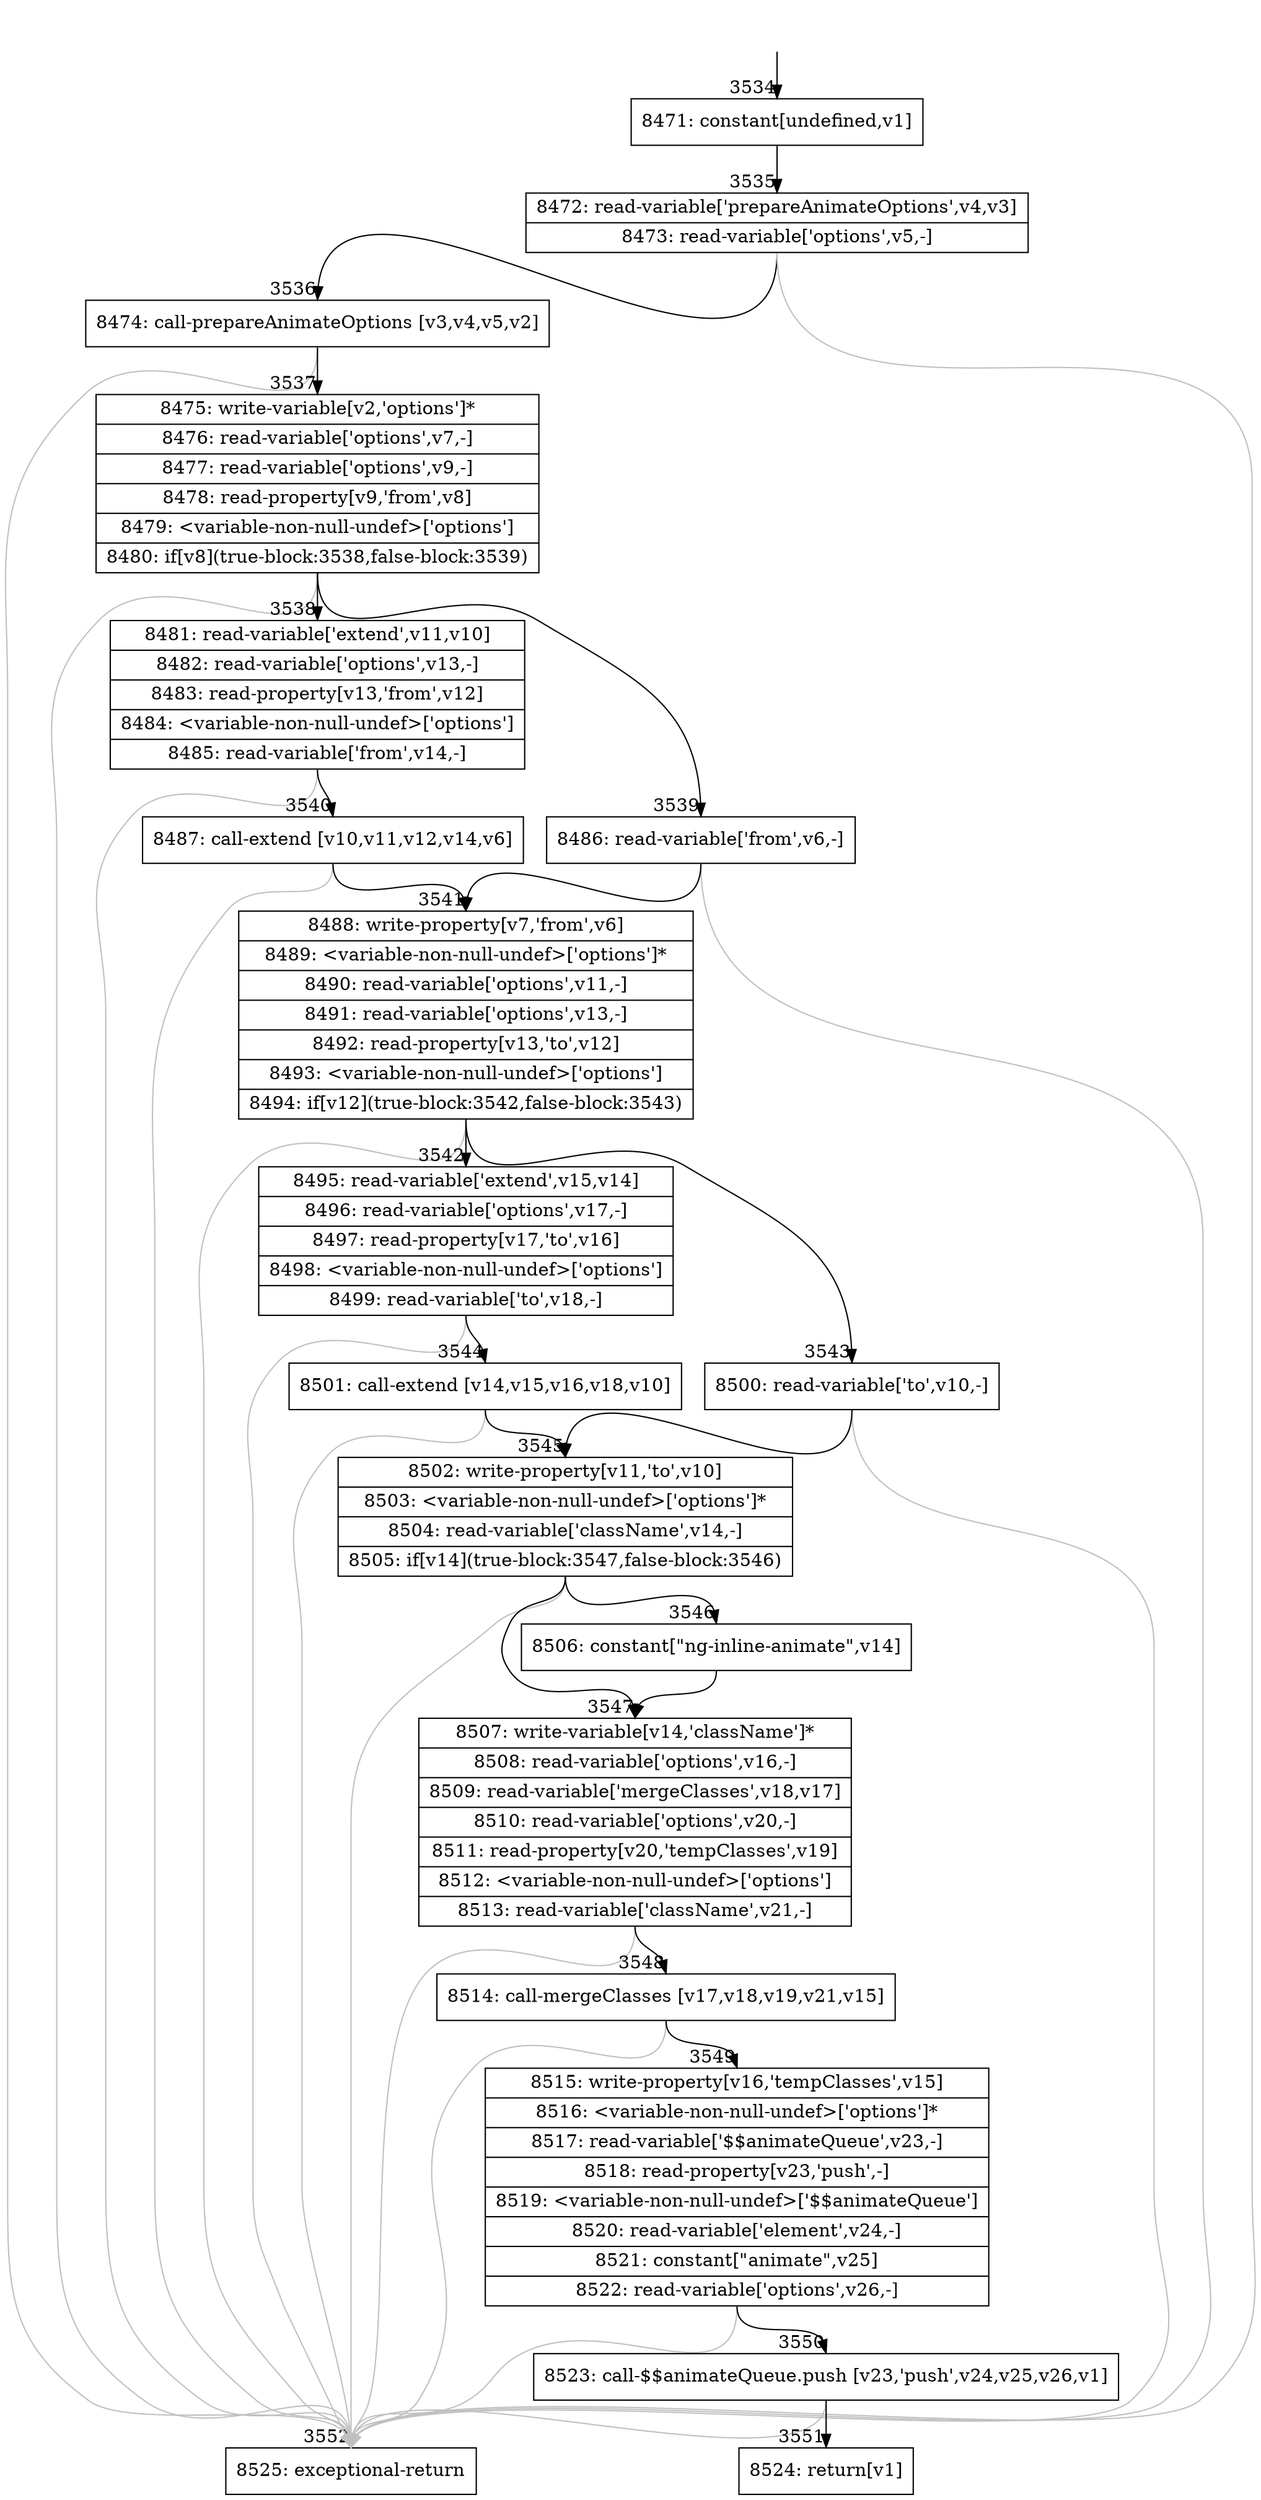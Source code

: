 digraph {
rankdir="TD"
BB_entry293[shape=none,label=""];
BB_entry293 -> BB3534 [tailport=s, headport=n, headlabel="    3534"]
BB3534 [shape=record label="{8471: constant[undefined,v1]}" ] 
BB3534 -> BB3535 [tailport=s, headport=n, headlabel="      3535"]
BB3535 [shape=record label="{8472: read-variable['prepareAnimateOptions',v4,v3]|8473: read-variable['options',v5,-]}" ] 
BB3535 -> BB3536 [tailport=s, headport=n, headlabel="      3536"]
BB3535 -> BB3552 [tailport=s, headport=n, color=gray, headlabel="      3552"]
BB3536 [shape=record label="{8474: call-prepareAnimateOptions [v3,v4,v5,v2]}" ] 
BB3536 -> BB3537 [tailport=s, headport=n, headlabel="      3537"]
BB3536 -> BB3552 [tailport=s, headport=n, color=gray]
BB3537 [shape=record label="{8475: write-variable[v2,'options']*|8476: read-variable['options',v7,-]|8477: read-variable['options',v9,-]|8478: read-property[v9,'from',v8]|8479: \<variable-non-null-undef\>['options']|8480: if[v8](true-block:3538,false-block:3539)}" ] 
BB3537 -> BB3538 [tailport=s, headport=n, headlabel="      3538"]
BB3537 -> BB3539 [tailport=s, headport=n, headlabel="      3539"]
BB3537 -> BB3552 [tailport=s, headport=n, color=gray]
BB3538 [shape=record label="{8481: read-variable['extend',v11,v10]|8482: read-variable['options',v13,-]|8483: read-property[v13,'from',v12]|8484: \<variable-non-null-undef\>['options']|8485: read-variable['from',v14,-]}" ] 
BB3538 -> BB3540 [tailport=s, headport=n, headlabel="      3540"]
BB3538 -> BB3552 [tailport=s, headport=n, color=gray]
BB3539 [shape=record label="{8486: read-variable['from',v6,-]}" ] 
BB3539 -> BB3541 [tailport=s, headport=n, headlabel="      3541"]
BB3539 -> BB3552 [tailport=s, headport=n, color=gray]
BB3540 [shape=record label="{8487: call-extend [v10,v11,v12,v14,v6]}" ] 
BB3540 -> BB3541 [tailport=s, headport=n]
BB3540 -> BB3552 [tailport=s, headport=n, color=gray]
BB3541 [shape=record label="{8488: write-property[v7,'from',v6]|8489: \<variable-non-null-undef\>['options']*|8490: read-variable['options',v11,-]|8491: read-variable['options',v13,-]|8492: read-property[v13,'to',v12]|8493: \<variable-non-null-undef\>['options']|8494: if[v12](true-block:3542,false-block:3543)}" ] 
BB3541 -> BB3542 [tailport=s, headport=n, headlabel="      3542"]
BB3541 -> BB3543 [tailport=s, headport=n, headlabel="      3543"]
BB3541 -> BB3552 [tailport=s, headport=n, color=gray]
BB3542 [shape=record label="{8495: read-variable['extend',v15,v14]|8496: read-variable['options',v17,-]|8497: read-property[v17,'to',v16]|8498: \<variable-non-null-undef\>['options']|8499: read-variable['to',v18,-]}" ] 
BB3542 -> BB3544 [tailport=s, headport=n, headlabel="      3544"]
BB3542 -> BB3552 [tailport=s, headport=n, color=gray]
BB3543 [shape=record label="{8500: read-variable['to',v10,-]}" ] 
BB3543 -> BB3545 [tailport=s, headport=n, headlabel="      3545"]
BB3543 -> BB3552 [tailport=s, headport=n, color=gray]
BB3544 [shape=record label="{8501: call-extend [v14,v15,v16,v18,v10]}" ] 
BB3544 -> BB3545 [tailport=s, headport=n]
BB3544 -> BB3552 [tailport=s, headport=n, color=gray]
BB3545 [shape=record label="{8502: write-property[v11,'to',v10]|8503: \<variable-non-null-undef\>['options']*|8504: read-variable['className',v14,-]|8505: if[v14](true-block:3547,false-block:3546)}" ] 
BB3545 -> BB3547 [tailport=s, headport=n, headlabel="      3547"]
BB3545 -> BB3546 [tailport=s, headport=n, headlabel="      3546"]
BB3545 -> BB3552 [tailport=s, headport=n, color=gray]
BB3546 [shape=record label="{8506: constant[\"ng-inline-animate\",v14]}" ] 
BB3546 -> BB3547 [tailport=s, headport=n]
BB3547 [shape=record label="{8507: write-variable[v14,'className']*|8508: read-variable['options',v16,-]|8509: read-variable['mergeClasses',v18,v17]|8510: read-variable['options',v20,-]|8511: read-property[v20,'tempClasses',v19]|8512: \<variable-non-null-undef\>['options']|8513: read-variable['className',v21,-]}" ] 
BB3547 -> BB3548 [tailport=s, headport=n, headlabel="      3548"]
BB3547 -> BB3552 [tailport=s, headport=n, color=gray]
BB3548 [shape=record label="{8514: call-mergeClasses [v17,v18,v19,v21,v15]}" ] 
BB3548 -> BB3549 [tailport=s, headport=n, headlabel="      3549"]
BB3548 -> BB3552 [tailport=s, headport=n, color=gray]
BB3549 [shape=record label="{8515: write-property[v16,'tempClasses',v15]|8516: \<variable-non-null-undef\>['options']*|8517: read-variable['$$animateQueue',v23,-]|8518: read-property[v23,'push',-]|8519: \<variable-non-null-undef\>['$$animateQueue']|8520: read-variable['element',v24,-]|8521: constant[\"animate\",v25]|8522: read-variable['options',v26,-]}" ] 
BB3549 -> BB3550 [tailport=s, headport=n, headlabel="      3550"]
BB3549 -> BB3552 [tailport=s, headport=n, color=gray]
BB3550 [shape=record label="{8523: call-$$animateQueue.push [v23,'push',v24,v25,v26,v1]}" ] 
BB3550 -> BB3551 [tailport=s, headport=n, headlabel="      3551"]
BB3550 -> BB3552 [tailport=s, headport=n, color=gray]
BB3551 [shape=record label="{8524: return[v1]}" ] 
BB3552 [shape=record label="{8525: exceptional-return}" ] 
//#$~ 5333
}
